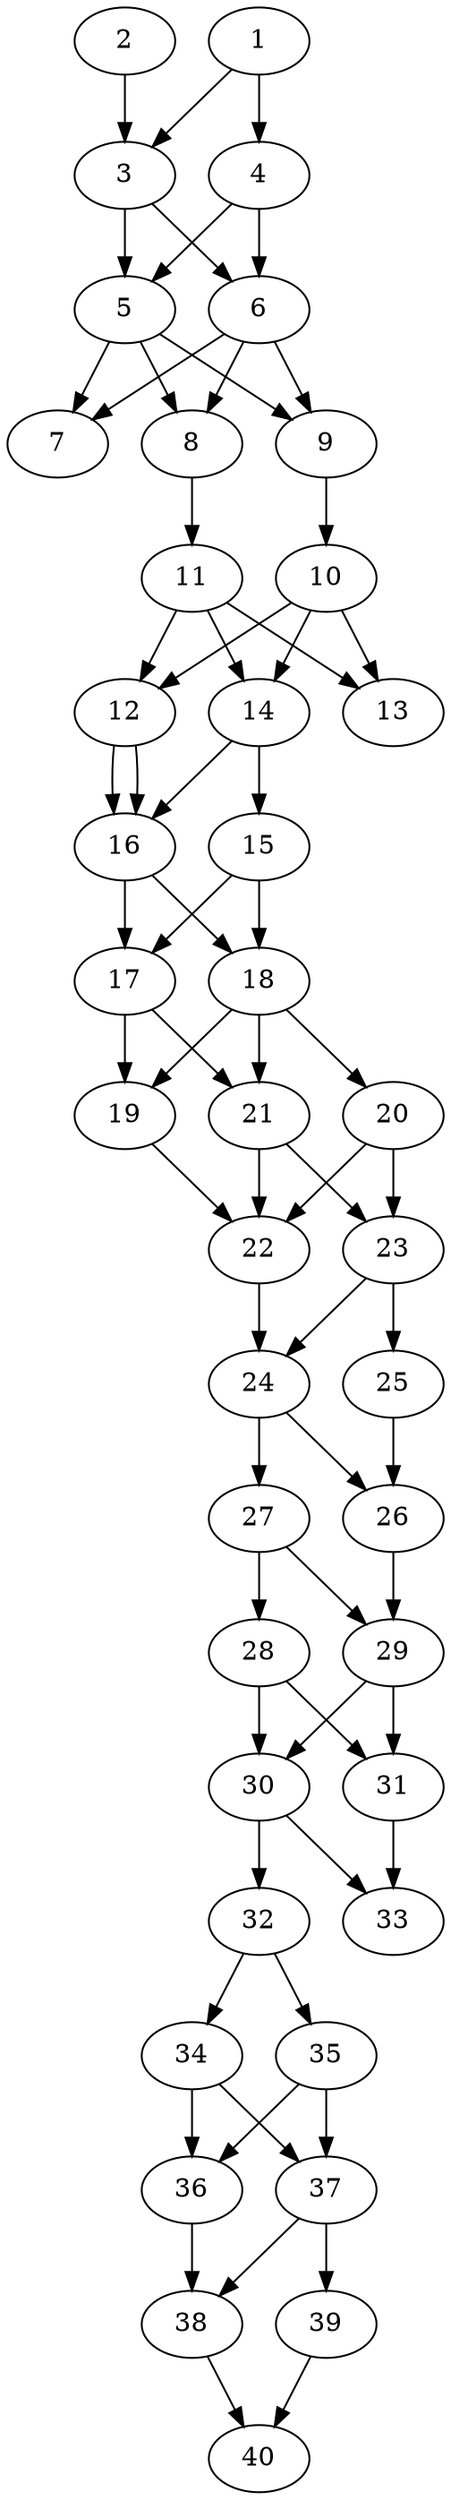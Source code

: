 // DAG automatically generated by daggen at Thu Oct  3 14:06:50 2019
// ./daggen --dot -n 40 --ccr 0.4 --fat 0.3 --regular 0.7 --density 0.9 --mindata 5242880 --maxdata 52428800 
digraph G {
  1 [size="118727680", alpha="0.10", expect_size="47491072"] 
  1 -> 3 [size ="47491072"]
  1 -> 4 [size ="47491072"]
  2 [size="20456960", alpha="0.08", expect_size="8182784"] 
  2 -> 3 [size ="8182784"]
  3 [size="76006400", alpha="0.16", expect_size="30402560"] 
  3 -> 5 [size ="30402560"]
  3 -> 6 [size ="30402560"]
  4 [size="111349760", alpha="0.20", expect_size="44539904"] 
  4 -> 5 [size ="44539904"]
  4 -> 6 [size ="44539904"]
  5 [size="46484480", alpha="0.03", expect_size="18593792"] 
  5 -> 7 [size ="18593792"]
  5 -> 8 [size ="18593792"]
  5 -> 9 [size ="18593792"]
  6 [size="129169920", alpha="0.14", expect_size="51667968"] 
  6 -> 7 [size ="51667968"]
  6 -> 8 [size ="51667968"]
  6 -> 9 [size ="51667968"]
  7 [size="44162560", alpha="0.06", expect_size="17665024"] 
  8 [size="54179840", alpha="0.14", expect_size="21671936"] 
  8 -> 11 [size ="21671936"]
  9 [size="69388800", alpha="0.03", expect_size="27755520"] 
  9 -> 10 [size ="27755520"]
  10 [size="116915200", alpha="0.05", expect_size="46766080"] 
  10 -> 12 [size ="46766080"]
  10 -> 13 [size ="46766080"]
  10 -> 14 [size ="46766080"]
  11 [size="13770240", alpha="0.12", expect_size="5508096"] 
  11 -> 12 [size ="5508096"]
  11 -> 13 [size ="5508096"]
  11 -> 14 [size ="5508096"]
  12 [size="74278400", alpha="0.01", expect_size="29711360"] 
  12 -> 16 [size ="29711360"]
  12 -> 16 [size ="29711360"]
  13 [size="121172480", alpha="0.03", expect_size="48468992"] 
  14 [size="97922560", alpha="0.17", expect_size="39169024"] 
  14 -> 15 [size ="39169024"]
  14 -> 16 [size ="39169024"]
  15 [size="95672320", alpha="0.12", expect_size="38268928"] 
  15 -> 17 [size ="38268928"]
  15 -> 18 [size ="38268928"]
  16 [size="112350720", alpha="0.15", expect_size="44940288"] 
  16 -> 17 [size ="44940288"]
  16 -> 18 [size ="44940288"]
  17 [size="77347840", alpha="0.19", expect_size="30939136"] 
  17 -> 19 [size ="30939136"]
  17 -> 21 [size ="30939136"]
  18 [size="112204800", alpha="0.05", expect_size="44881920"] 
  18 -> 19 [size ="44881920"]
  18 -> 20 [size ="44881920"]
  18 -> 21 [size ="44881920"]
  19 [size="77230080", alpha="0.18", expect_size="30892032"] 
  19 -> 22 [size ="30892032"]
  20 [size="94924800", alpha="0.19", expect_size="37969920"] 
  20 -> 22 [size ="37969920"]
  20 -> 23 [size ="37969920"]
  21 [size="125273600", alpha="0.19", expect_size="50109440"] 
  21 -> 22 [size ="50109440"]
  21 -> 23 [size ="50109440"]
  22 [size="77040640", alpha="0.19", expect_size="30816256"] 
  22 -> 24 [size ="30816256"]
  23 [size="82117120", alpha="0.10", expect_size="32846848"] 
  23 -> 24 [size ="32846848"]
  23 -> 25 [size ="32846848"]
  24 [size="97192960", alpha="0.18", expect_size="38877184"] 
  24 -> 26 [size ="38877184"]
  24 -> 27 [size ="38877184"]
  25 [size="78784000", alpha="0.11", expect_size="31513600"] 
  25 -> 26 [size ="31513600"]
  26 [size="34490880", alpha="0.05", expect_size="13796352"] 
  26 -> 29 [size ="13796352"]
  27 [size="122608640", alpha="0.03", expect_size="49043456"] 
  27 -> 28 [size ="49043456"]
  27 -> 29 [size ="49043456"]
  28 [size="115338240", alpha="0.08", expect_size="46135296"] 
  28 -> 30 [size ="46135296"]
  28 -> 31 [size ="46135296"]
  29 [size="25725440", alpha="0.03", expect_size="10290176"] 
  29 -> 30 [size ="10290176"]
  29 -> 31 [size ="10290176"]
  30 [size="14993920", alpha="0.16", expect_size="5997568"] 
  30 -> 32 [size ="5997568"]
  30 -> 33 [size ="5997568"]
  31 [size="129832960", alpha="0.08", expect_size="51933184"] 
  31 -> 33 [size ="51933184"]
  32 [size="121968640", alpha="0.11", expect_size="48787456"] 
  32 -> 34 [size ="48787456"]
  32 -> 35 [size ="48787456"]
  33 [size="116718080", alpha="0.12", expect_size="46687232"] 
  34 [size="59013120", alpha="0.08", expect_size="23605248"] 
  34 -> 36 [size ="23605248"]
  34 -> 37 [size ="23605248"]
  35 [size="47101440", alpha="0.18", expect_size="18840576"] 
  35 -> 36 [size ="18840576"]
  35 -> 37 [size ="18840576"]
  36 [size="114355200", alpha="0.04", expect_size="45742080"] 
  36 -> 38 [size ="45742080"]
  37 [size="22952960", alpha="0.02", expect_size="9181184"] 
  37 -> 38 [size ="9181184"]
  37 -> 39 [size ="9181184"]
  38 [size="39872000", alpha="0.16", expect_size="15948800"] 
  38 -> 40 [size ="15948800"]
  39 [size="88230400", alpha="0.01", expect_size="35292160"] 
  39 -> 40 [size ="35292160"]
  40 [size="106339840", alpha="0.20", expect_size="42535936"] 
}
